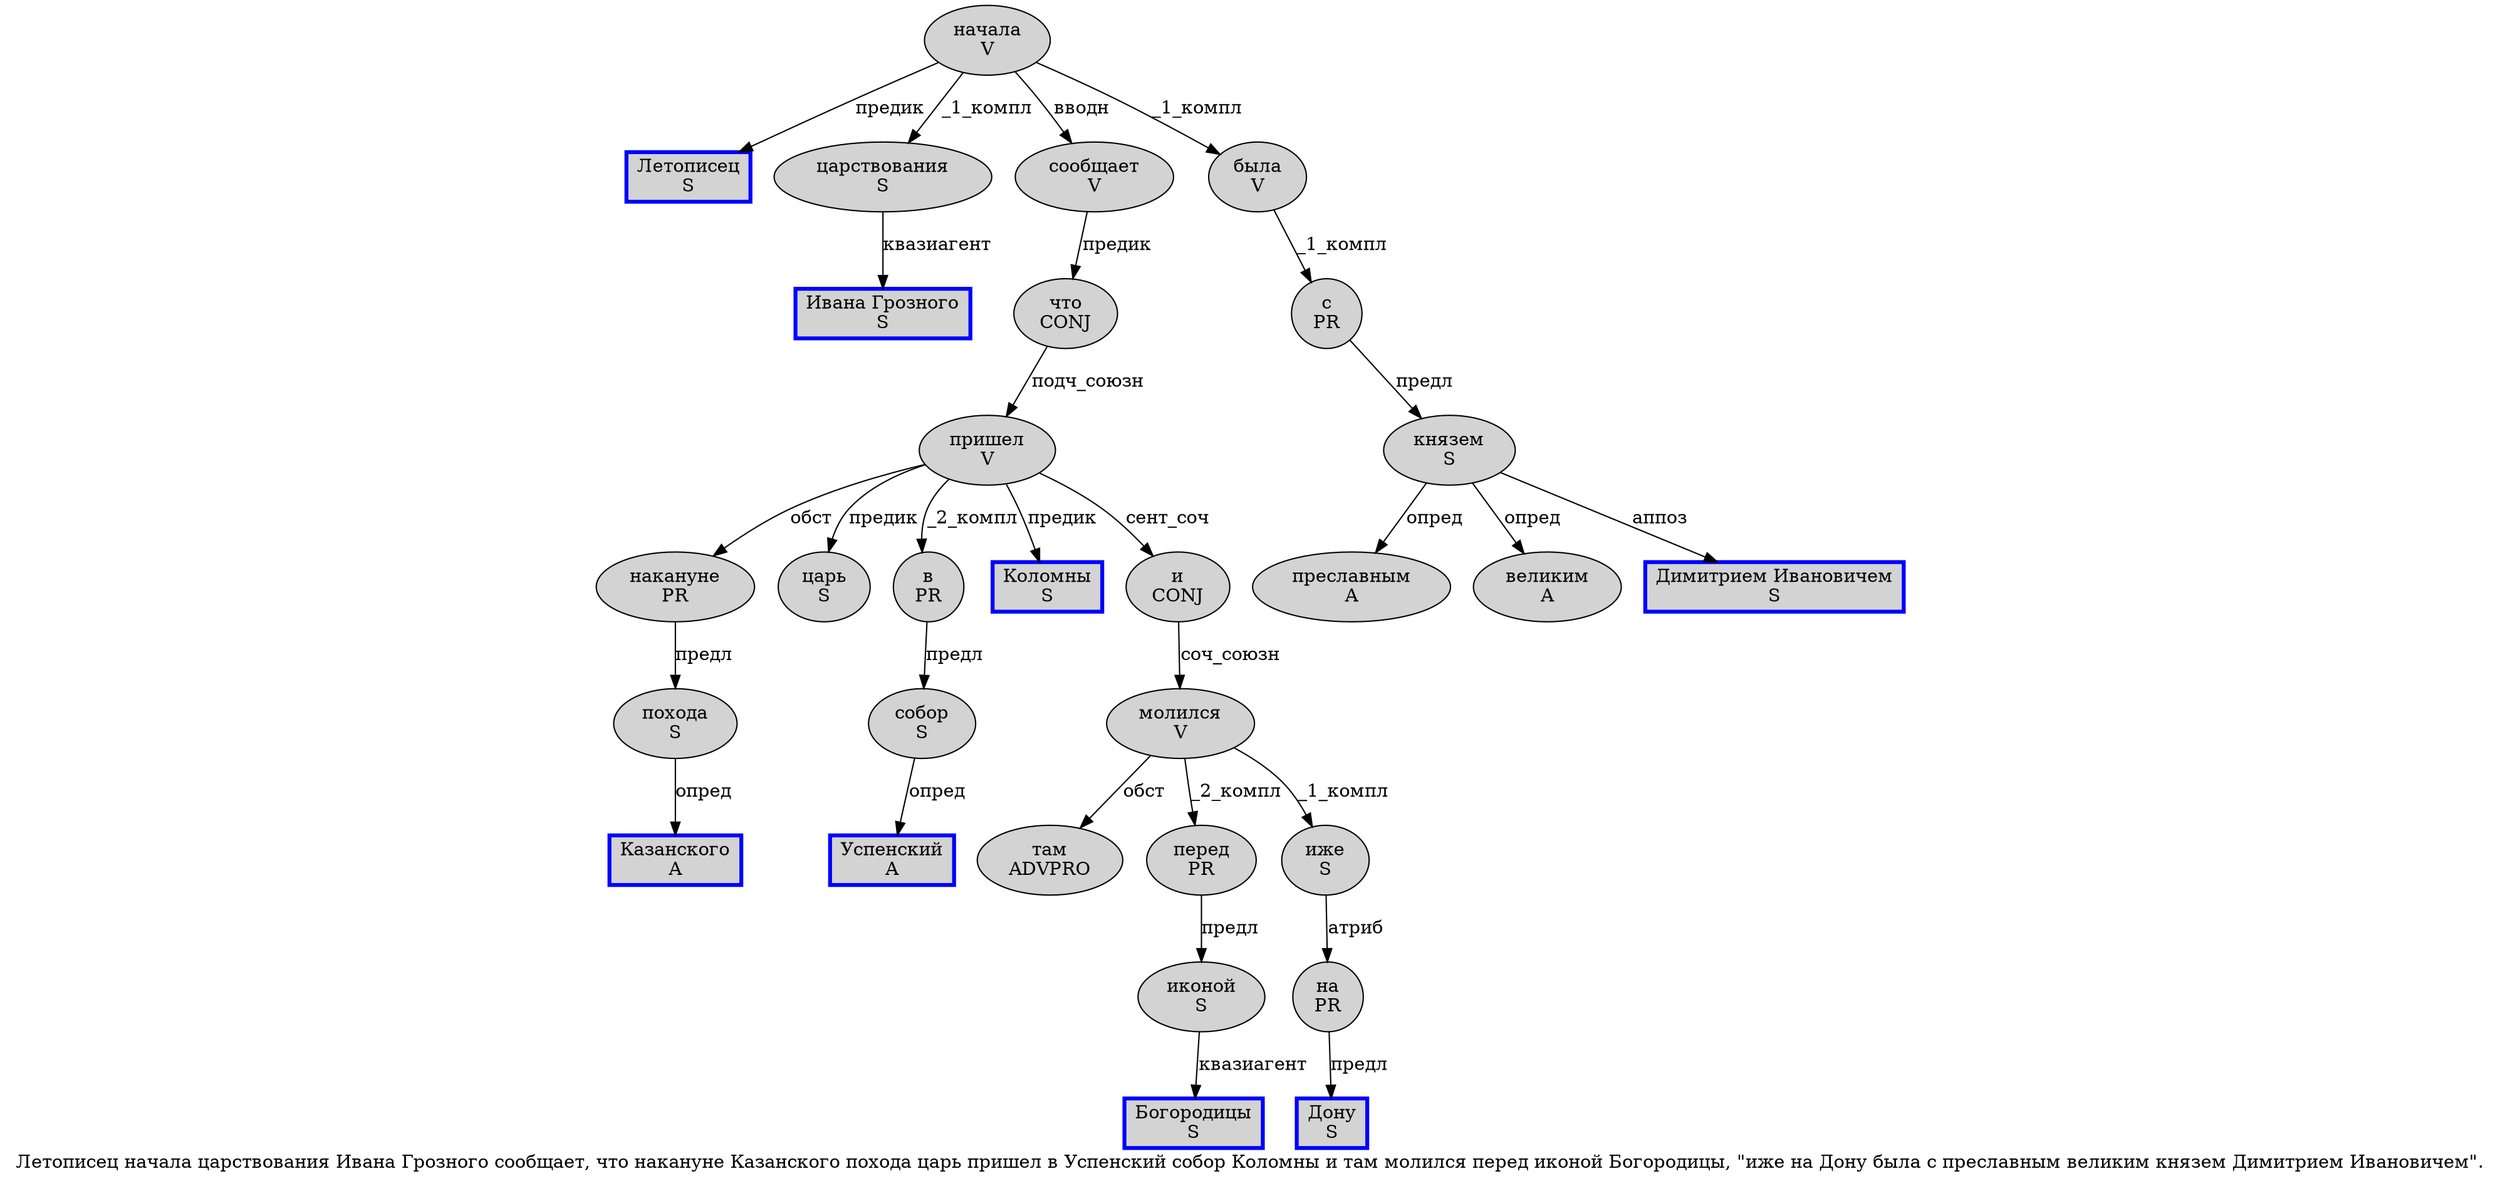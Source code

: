 digraph SENTENCE_940 {
	graph [label="Летописец начала царствования Ивана Грозного сообщает, что накануне Казанского похода царь пришел в Успенский собор Коломны и там молился перед иконой Богородицы, \"иже на Дону была с преславным великим князем Димитрием Ивановичем\"."]
	node [style=filled]
		0 [label="Летописец
S" color=blue fillcolor=lightgray penwidth=3 shape=box]
		1 [label="начала
V" color="" fillcolor=lightgray penwidth=1 shape=ellipse]
		2 [label="царствования
S" color="" fillcolor=lightgray penwidth=1 shape=ellipse]
		3 [label="Ивана Грозного
S" color=blue fillcolor=lightgray penwidth=3 shape=box]
		4 [label="сообщает
V" color="" fillcolor=lightgray penwidth=1 shape=ellipse]
		6 [label="что
CONJ" color="" fillcolor=lightgray penwidth=1 shape=ellipse]
		7 [label="накануне
PR" color="" fillcolor=lightgray penwidth=1 shape=ellipse]
		8 [label="Казанского
A" color=blue fillcolor=lightgray penwidth=3 shape=box]
		9 [label="похода
S" color="" fillcolor=lightgray penwidth=1 shape=ellipse]
		10 [label="царь
S" color="" fillcolor=lightgray penwidth=1 shape=ellipse]
		11 [label="пришел
V" color="" fillcolor=lightgray penwidth=1 shape=ellipse]
		12 [label="в
PR" color="" fillcolor=lightgray penwidth=1 shape=ellipse]
		13 [label="Успенский
A" color=blue fillcolor=lightgray penwidth=3 shape=box]
		14 [label="собор
S" color="" fillcolor=lightgray penwidth=1 shape=ellipse]
		15 [label="Коломны
S" color=blue fillcolor=lightgray penwidth=3 shape=box]
		16 [label="и
CONJ" color="" fillcolor=lightgray penwidth=1 shape=ellipse]
		17 [label="там
ADVPRO" color="" fillcolor=lightgray penwidth=1 shape=ellipse]
		18 [label="молился
V" color="" fillcolor=lightgray penwidth=1 shape=ellipse]
		19 [label="перед
PR" color="" fillcolor=lightgray penwidth=1 shape=ellipse]
		20 [label="иконой
S" color="" fillcolor=lightgray penwidth=1 shape=ellipse]
		21 [label="Богородицы
S" color=blue fillcolor=lightgray penwidth=3 shape=box]
		24 [label="иже
S" color="" fillcolor=lightgray penwidth=1 shape=ellipse]
		25 [label="на
PR" color="" fillcolor=lightgray penwidth=1 shape=ellipse]
		26 [label="Дону
S" color=blue fillcolor=lightgray penwidth=3 shape=box]
		27 [label="была
V" color="" fillcolor=lightgray penwidth=1 shape=ellipse]
		28 [label="с
PR" color="" fillcolor=lightgray penwidth=1 shape=ellipse]
		29 [label="преславным
A" color="" fillcolor=lightgray penwidth=1 shape=ellipse]
		30 [label="великим
A" color="" fillcolor=lightgray penwidth=1 shape=ellipse]
		31 [label="князем
S" color="" fillcolor=lightgray penwidth=1 shape=ellipse]
		32 [label="Димитрием Ивановичем
S" color=blue fillcolor=lightgray penwidth=3 shape=box]
			7 -> 9 [label="предл"]
			12 -> 14 [label="предл"]
			6 -> 11 [label="подч_союзн"]
			31 -> 29 [label="опред"]
			31 -> 30 [label="опред"]
			31 -> 32 [label="аппоз"]
			24 -> 25 [label="атриб"]
			25 -> 26 [label="предл"]
			19 -> 20 [label="предл"]
			2 -> 3 [label="квазиагент"]
			9 -> 8 [label="опред"]
			20 -> 21 [label="квазиагент"]
			16 -> 18 [label="соч_союзн"]
			4 -> 6 [label="предик"]
			11 -> 7 [label="обст"]
			11 -> 10 [label="предик"]
			11 -> 12 [label="_2_компл"]
			11 -> 15 [label="предик"]
			11 -> 16 [label="сент_соч"]
			1 -> 0 [label="предик"]
			1 -> 2 [label="_1_компл"]
			1 -> 4 [label="вводн"]
			1 -> 27 [label="_1_компл"]
			14 -> 13 [label="опред"]
			18 -> 17 [label="обст"]
			18 -> 19 [label="_2_компл"]
			18 -> 24 [label="_1_компл"]
			28 -> 31 [label="предл"]
			27 -> 28 [label="_1_компл"]
}
